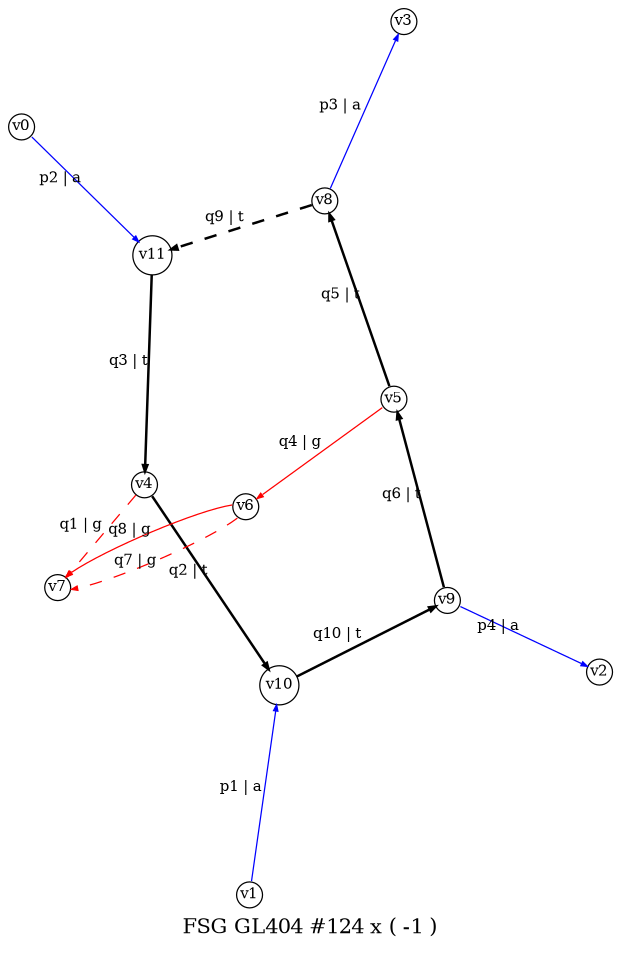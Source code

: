 digraph dot_138_0_GL404 {
label="FSG GL404 #124 x ( -1 )";
noverlap="scale"; layout="neato";
graph [ 
overall_factor="NumeratorDependentGrouping(404,1,AntiFermionSpinSumSign(1)*AutG(2)^-1*ExternalFermionOrderingSign(1)*InternalFermionLoopSign(-1))+NumeratorDependentGrouping(405,1,AntiFermionSpinSumSign(1)*AutG(2)^-1*ExternalFermionOrderingSign(1)*InternalFermionLoopSign(-1))",
overall_factor_evaluated="-1",
fontsize=10,ratio=1.5
 ];
node [ fontsize=7,shape=circle,margin=0,height=0.01,penwidth=0.6 ];
edge [ fontsize=7,arrowsize=0.3,penwidth=0.6 ];
"v1" -> "v10" [label="p1 | a",color="blue",penwidth="0.6",style="solid"];
"v0" -> "v11" [label="p2 | a",color="blue",penwidth="0.6",style="solid"];
"v8" -> "v3" [label="p3 | a",color="blue",penwidth="0.6",style="solid"];
"v9" -> "v2" [label="p4 | a",color="blue",penwidth="0.6",style="solid"];
"v4" -> "v7" [label="q1 | g",color="red",penwidth="0.6",style="dashed"];
"v4" -> "v10" [label="q2 | t",color="black",penwidth="1.2",style="solid"];
"v11" -> "v4" [label="q3 | t",color="black",penwidth="1.2",style="solid"];
"v5" -> "v6" [label="q4 | g",color="red",penwidth="0.6",style="solid"];
"v5" -> "v8" [label="q5 | t",color="black",penwidth="1.2",style="solid"];
"v9" -> "v5" [label="q6 | t",color="black",penwidth="1.2",style="solid"];
"v6" -> "v7" [label="q7 | g",color="red",penwidth="0.6",style="dashed"];
"v6" -> "v7" [label="q8 | g",color="red",penwidth="0.6",style="solid"];
"v8" -> "v11" [label="q9 | t",color="black",penwidth="1.2",style="dashed"];
"v10" -> "v9" [label="q10 | t",color="black",penwidth="1.2",style="solid"];
}